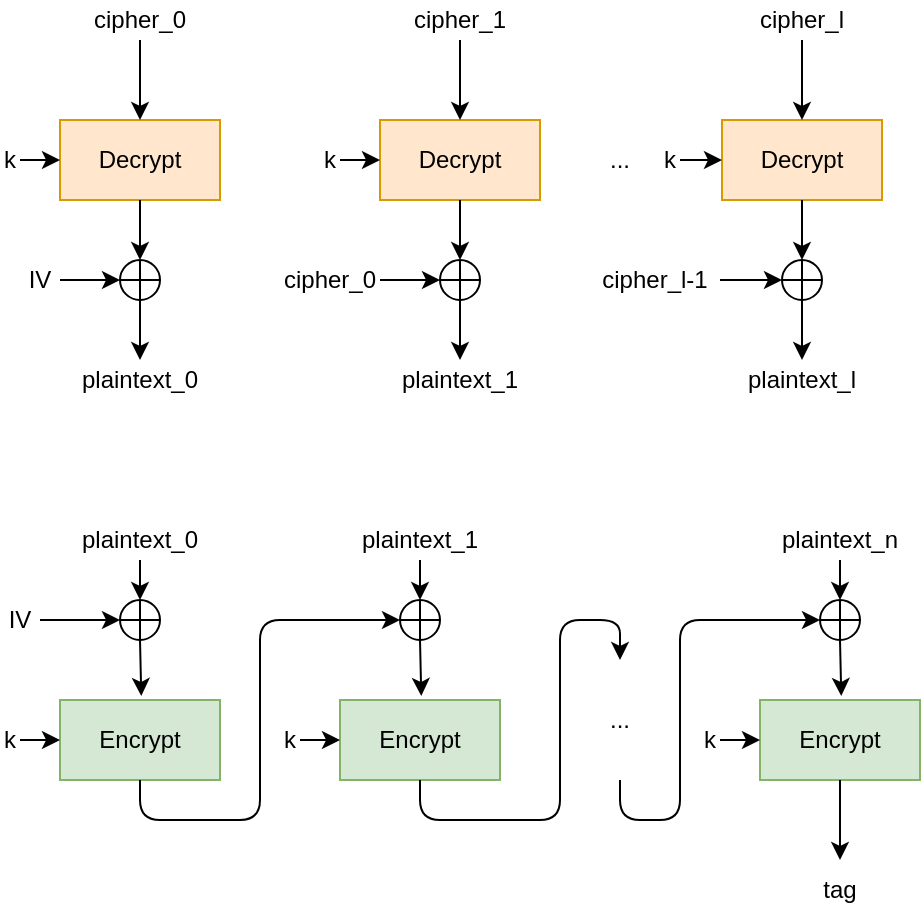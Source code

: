 <mxfile version="13.10.0" type="device"><diagram id="A-ti7gOJjzY13M1qc1hs" name="Page-1"><mxGraphModel dx="1422" dy="755" grid="1" gridSize="10" guides="1" tooltips="1" connect="1" arrows="1" fold="1" page="1" pageScale="1" pageWidth="827" pageHeight="1169" math="0" shadow="0"><root><mxCell id="0"/><mxCell id="1" parent="0"/><mxCell id="OdK3ThWLES57mt2mw-N8-1" value="Decrypt" style="rounded=0;whiteSpace=wrap;html=1;fillColor=#ffe6cc;strokeColor=#d79b00;" parent="1" vertex="1"><mxGeometry x="160" y="200" width="80" height="40" as="geometry"/></mxCell><mxCell id="OdK3ThWLES57mt2mw-N8-2" value="cipher_0" style="text;html=1;strokeColor=none;fillColor=none;align=center;verticalAlign=middle;whiteSpace=wrap;rounded=0;" parent="1" vertex="1"><mxGeometry x="180" y="140" width="40" height="20" as="geometry"/></mxCell><mxCell id="OdK3ThWLES57mt2mw-N8-3" value="" style="endArrow=classic;html=1;exitX=0.5;exitY=1;exitDx=0;exitDy=0;entryX=0.5;entryY=0;entryDx=0;entryDy=0;" parent="1" source="OdK3ThWLES57mt2mw-N8-2" target="OdK3ThWLES57mt2mw-N8-1" edge="1"><mxGeometry width="50" height="50" relative="1" as="geometry"><mxPoint x="270" y="160" as="sourcePoint"/><mxPoint x="320" y="110" as="targetPoint"/></mxGeometry></mxCell><mxCell id="OdK3ThWLES57mt2mw-N8-5" value="" style="ellipse;whiteSpace=wrap;html=1;aspect=fixed;" parent="1" vertex="1"><mxGeometry x="190" y="270" width="20" height="20" as="geometry"/></mxCell><mxCell id="OdK3ThWLES57mt2mw-N8-6" value="" style="endArrow=none;html=1;entryX=0.5;entryY=0;entryDx=0;entryDy=0;exitX=0.5;exitY=1;exitDx=0;exitDy=0;" parent="1" source="OdK3ThWLES57mt2mw-N8-5" target="OdK3ThWLES57mt2mw-N8-5" edge="1"><mxGeometry width="50" height="50" relative="1" as="geometry"><mxPoint x="230" y="340" as="sourcePoint"/><mxPoint x="280" y="290" as="targetPoint"/></mxGeometry></mxCell><mxCell id="OdK3ThWLES57mt2mw-N8-7" value="" style="endArrow=none;html=1;exitX=0;exitY=0.5;exitDx=0;exitDy=0;entryX=1;entryY=0.5;entryDx=0;entryDy=0;" parent="1" source="OdK3ThWLES57mt2mw-N8-5" target="OdK3ThWLES57mt2mw-N8-5" edge="1"><mxGeometry width="50" height="50" relative="1" as="geometry"><mxPoint x="230" y="340" as="sourcePoint"/><mxPoint x="280" y="290" as="targetPoint"/></mxGeometry></mxCell><mxCell id="OdK3ThWLES57mt2mw-N8-8" value="" style="endArrow=classic;html=1;exitX=0.5;exitY=1;exitDx=0;exitDy=0;" parent="1" source="OdK3ThWLES57mt2mw-N8-1" edge="1"><mxGeometry width="50" height="50" relative="1" as="geometry"><mxPoint x="270" y="390" as="sourcePoint"/><mxPoint x="200" y="270" as="targetPoint"/></mxGeometry></mxCell><mxCell id="OdK3ThWLES57mt2mw-N8-9" value="IV" style="text;html=1;strokeColor=none;fillColor=none;align=center;verticalAlign=middle;whiteSpace=wrap;rounded=0;" parent="1" vertex="1"><mxGeometry x="140" y="270" width="20" height="20" as="geometry"/></mxCell><mxCell id="OdK3ThWLES57mt2mw-N8-10" value="" style="endArrow=classic;html=1;exitX=1;exitY=0.5;exitDx=0;exitDy=0;" parent="1" source="OdK3ThWLES57mt2mw-N8-9" edge="1"><mxGeometry width="50" height="50" relative="1" as="geometry"><mxPoint x="270" y="390" as="sourcePoint"/><mxPoint x="190" y="280" as="targetPoint"/></mxGeometry></mxCell><mxCell id="OdK3ThWLES57mt2mw-N8-11" value="" style="endArrow=classic;html=1;exitX=0.5;exitY=1;exitDx=0;exitDy=0;" parent="1" source="OdK3ThWLES57mt2mw-N8-5" edge="1"><mxGeometry width="50" height="50" relative="1" as="geometry"><mxPoint x="270" y="390" as="sourcePoint"/><mxPoint x="200" y="320" as="targetPoint"/></mxGeometry></mxCell><mxCell id="OdK3ThWLES57mt2mw-N8-12" value="plaintext_0" style="text;html=1;strokeColor=none;fillColor=none;align=center;verticalAlign=middle;whiteSpace=wrap;rounded=0;" parent="1" vertex="1"><mxGeometry x="180" y="320" width="40" height="20" as="geometry"/></mxCell><mxCell id="OdK3ThWLES57mt2mw-N8-13" value="Decrypt" style="rounded=0;whiteSpace=wrap;html=1;fillColor=#ffe6cc;strokeColor=#d79b00;" parent="1" vertex="1"><mxGeometry x="320" y="200" width="80" height="40" as="geometry"/></mxCell><mxCell id="OdK3ThWLES57mt2mw-N8-14" value="cipher_1" style="text;html=1;strokeColor=none;fillColor=none;align=center;verticalAlign=middle;whiteSpace=wrap;rounded=0;" parent="1" vertex="1"><mxGeometry x="340" y="140" width="40" height="20" as="geometry"/></mxCell><mxCell id="OdK3ThWLES57mt2mw-N8-15" value="" style="endArrow=classic;html=1;exitX=0.5;exitY=1;exitDx=0;exitDy=0;entryX=0.5;entryY=0;entryDx=0;entryDy=0;" parent="1" source="OdK3ThWLES57mt2mw-N8-14" target="OdK3ThWLES57mt2mw-N8-13" edge="1"><mxGeometry width="50" height="50" relative="1" as="geometry"><mxPoint x="430" y="160" as="sourcePoint"/><mxPoint x="480" y="110" as="targetPoint"/></mxGeometry></mxCell><mxCell id="OdK3ThWLES57mt2mw-N8-16" value="" style="ellipse;whiteSpace=wrap;html=1;aspect=fixed;" parent="1" vertex="1"><mxGeometry x="350" y="270" width="20" height="20" as="geometry"/></mxCell><mxCell id="OdK3ThWLES57mt2mw-N8-17" value="" style="endArrow=none;html=1;entryX=0.5;entryY=0;entryDx=0;entryDy=0;exitX=0.5;exitY=1;exitDx=0;exitDy=0;" parent="1" source="OdK3ThWLES57mt2mw-N8-16" target="OdK3ThWLES57mt2mw-N8-16" edge="1"><mxGeometry width="50" height="50" relative="1" as="geometry"><mxPoint x="390" y="340" as="sourcePoint"/><mxPoint x="440" y="290" as="targetPoint"/></mxGeometry></mxCell><mxCell id="OdK3ThWLES57mt2mw-N8-18" value="" style="endArrow=none;html=1;exitX=0;exitY=0.5;exitDx=0;exitDy=0;entryX=1;entryY=0.5;entryDx=0;entryDy=0;" parent="1" source="OdK3ThWLES57mt2mw-N8-16" target="OdK3ThWLES57mt2mw-N8-16" edge="1"><mxGeometry width="50" height="50" relative="1" as="geometry"><mxPoint x="390" y="340" as="sourcePoint"/><mxPoint x="440" y="290" as="targetPoint"/></mxGeometry></mxCell><mxCell id="OdK3ThWLES57mt2mw-N8-19" value="" style="endArrow=classic;html=1;exitX=0.5;exitY=1;exitDx=0;exitDy=0;" parent="1" source="OdK3ThWLES57mt2mw-N8-13" edge="1"><mxGeometry width="50" height="50" relative="1" as="geometry"><mxPoint x="430" y="390" as="sourcePoint"/><mxPoint x="360" y="270" as="targetPoint"/></mxGeometry></mxCell><mxCell id="OdK3ThWLES57mt2mw-N8-20" value="&lt;div&gt;cipher_0&lt;/div&gt;" style="text;html=1;strokeColor=none;fillColor=none;align=center;verticalAlign=middle;whiteSpace=wrap;rounded=0;" parent="1" vertex="1"><mxGeometry x="270" y="270" width="50" height="20" as="geometry"/></mxCell><mxCell id="OdK3ThWLES57mt2mw-N8-21" value="" style="endArrow=classic;html=1;exitX=1;exitY=0.5;exitDx=0;exitDy=0;" parent="1" source="OdK3ThWLES57mt2mw-N8-20" edge="1"><mxGeometry width="50" height="50" relative="1" as="geometry"><mxPoint x="320" y="280" as="sourcePoint"/><mxPoint x="350" y="280" as="targetPoint"/></mxGeometry></mxCell><mxCell id="OdK3ThWLES57mt2mw-N8-22" value="" style="endArrow=classic;html=1;exitX=0.5;exitY=1;exitDx=0;exitDy=0;" parent="1" source="OdK3ThWLES57mt2mw-N8-16" edge="1"><mxGeometry width="50" height="50" relative="1" as="geometry"><mxPoint x="430" y="390" as="sourcePoint"/><mxPoint x="360" y="320" as="targetPoint"/></mxGeometry></mxCell><mxCell id="OdK3ThWLES57mt2mw-N8-23" value="plaintext_1" style="text;html=1;strokeColor=none;fillColor=none;align=center;verticalAlign=middle;whiteSpace=wrap;rounded=0;" parent="1" vertex="1"><mxGeometry x="340" y="320" width="40" height="20" as="geometry"/></mxCell><mxCell id="OdK3ThWLES57mt2mw-N8-28" value="..." style="text;html=1;strokeColor=none;fillColor=none;align=center;verticalAlign=middle;whiteSpace=wrap;rounded=0;" parent="1" vertex="1"><mxGeometry x="420" y="210" width="40" height="20" as="geometry"/></mxCell><mxCell id="OdK3ThWLES57mt2mw-N8-29" value="Decrypt" style="rounded=0;whiteSpace=wrap;html=1;fillColor=#ffe6cc;strokeColor=#d79b00;" parent="1" vertex="1"><mxGeometry x="491" y="200" width="80" height="40" as="geometry"/></mxCell><mxCell id="OdK3ThWLES57mt2mw-N8-30" value="cipher_l" style="text;html=1;strokeColor=none;fillColor=none;align=center;verticalAlign=middle;whiteSpace=wrap;rounded=0;" parent="1" vertex="1"><mxGeometry x="511" y="140" width="40" height="20" as="geometry"/></mxCell><mxCell id="OdK3ThWLES57mt2mw-N8-31" value="" style="endArrow=classic;html=1;exitX=0.5;exitY=1;exitDx=0;exitDy=0;entryX=0.5;entryY=0;entryDx=0;entryDy=0;" parent="1" source="OdK3ThWLES57mt2mw-N8-30" target="OdK3ThWLES57mt2mw-N8-29" edge="1"><mxGeometry width="50" height="50" relative="1" as="geometry"><mxPoint x="601" y="160" as="sourcePoint"/><mxPoint x="651" y="110" as="targetPoint"/></mxGeometry></mxCell><mxCell id="OdK3ThWLES57mt2mw-N8-32" value="" style="ellipse;whiteSpace=wrap;html=1;aspect=fixed;" parent="1" vertex="1"><mxGeometry x="521" y="270" width="20" height="20" as="geometry"/></mxCell><mxCell id="OdK3ThWLES57mt2mw-N8-33" value="" style="endArrow=none;html=1;entryX=0.5;entryY=0;entryDx=0;entryDy=0;exitX=0.5;exitY=1;exitDx=0;exitDy=0;" parent="1" source="OdK3ThWLES57mt2mw-N8-32" target="OdK3ThWLES57mt2mw-N8-32" edge="1"><mxGeometry width="50" height="50" relative="1" as="geometry"><mxPoint x="561" y="340" as="sourcePoint"/><mxPoint x="611" y="290" as="targetPoint"/></mxGeometry></mxCell><mxCell id="OdK3ThWLES57mt2mw-N8-34" value="" style="endArrow=none;html=1;exitX=0;exitY=0.5;exitDx=0;exitDy=0;entryX=1;entryY=0.5;entryDx=0;entryDy=0;" parent="1" source="OdK3ThWLES57mt2mw-N8-32" target="OdK3ThWLES57mt2mw-N8-32" edge="1"><mxGeometry width="50" height="50" relative="1" as="geometry"><mxPoint x="561" y="340" as="sourcePoint"/><mxPoint x="611" y="290" as="targetPoint"/></mxGeometry></mxCell><mxCell id="OdK3ThWLES57mt2mw-N8-35" value="" style="endArrow=classic;html=1;exitX=0.5;exitY=1;exitDx=0;exitDy=0;" parent="1" source="OdK3ThWLES57mt2mw-N8-29" edge="1"><mxGeometry width="50" height="50" relative="1" as="geometry"><mxPoint x="601" y="390" as="sourcePoint"/><mxPoint x="531" y="270" as="targetPoint"/></mxGeometry></mxCell><mxCell id="OdK3ThWLES57mt2mw-N8-36" value="&lt;div&gt;cipher_l-1&lt;/div&gt;" style="text;html=1;strokeColor=none;fillColor=none;align=center;verticalAlign=middle;whiteSpace=wrap;rounded=0;" parent="1" vertex="1"><mxGeometry x="428" y="270" width="59" height="20" as="geometry"/></mxCell><mxCell id="OdK3ThWLES57mt2mw-N8-37" value="" style="endArrow=classic;html=1;exitX=1;exitY=0.5;exitDx=0;exitDy=0;" parent="1" edge="1"><mxGeometry width="50" height="50" relative="1" as="geometry"><mxPoint x="490.0" y="280" as="sourcePoint"/><mxPoint x="521" y="280" as="targetPoint"/></mxGeometry></mxCell><mxCell id="OdK3ThWLES57mt2mw-N8-38" value="" style="endArrow=classic;html=1;exitX=0.5;exitY=1;exitDx=0;exitDy=0;" parent="1" source="OdK3ThWLES57mt2mw-N8-32" edge="1"><mxGeometry width="50" height="50" relative="1" as="geometry"><mxPoint x="601" y="390" as="sourcePoint"/><mxPoint x="531" y="320" as="targetPoint"/></mxGeometry></mxCell><mxCell id="OdK3ThWLES57mt2mw-N8-39" value="plaintext_l" style="text;html=1;strokeColor=none;fillColor=none;align=center;verticalAlign=middle;whiteSpace=wrap;rounded=0;" parent="1" vertex="1"><mxGeometry x="511" y="320" width="40" height="20" as="geometry"/></mxCell><mxCell id="QDWPrT2FdBdT8fMooX1z-1" value="Encrypt" style="rounded=0;whiteSpace=wrap;html=1;fillColor=#d5e8d4;strokeColor=#82b366;" vertex="1" parent="1"><mxGeometry x="160" y="490" width="80" height="40" as="geometry"/></mxCell><mxCell id="QDWPrT2FdBdT8fMooX1z-4" value="" style="ellipse;whiteSpace=wrap;html=1;aspect=fixed;" vertex="1" parent="1"><mxGeometry x="190" y="440" width="20" height="20" as="geometry"/></mxCell><mxCell id="QDWPrT2FdBdT8fMooX1z-5" value="" style="endArrow=none;html=1;entryX=0.5;entryY=0;entryDx=0;entryDy=0;exitX=0.5;exitY=1;exitDx=0;exitDy=0;" edge="1" parent="1" source="QDWPrT2FdBdT8fMooX1z-4" target="QDWPrT2FdBdT8fMooX1z-4"><mxGeometry width="50" height="50" relative="1" as="geometry"><mxPoint x="230" y="510" as="sourcePoint"/><mxPoint x="280" y="460" as="targetPoint"/></mxGeometry></mxCell><mxCell id="QDWPrT2FdBdT8fMooX1z-6" value="" style="endArrow=none;html=1;exitX=0;exitY=0.5;exitDx=0;exitDy=0;entryX=1;entryY=0.5;entryDx=0;entryDy=0;" edge="1" parent="1" source="QDWPrT2FdBdT8fMooX1z-4" target="QDWPrT2FdBdT8fMooX1z-4"><mxGeometry width="50" height="50" relative="1" as="geometry"><mxPoint x="230" y="510" as="sourcePoint"/><mxPoint x="280" y="460" as="targetPoint"/></mxGeometry></mxCell><mxCell id="QDWPrT2FdBdT8fMooX1z-8" value="IV" style="text;html=1;strokeColor=none;fillColor=none;align=center;verticalAlign=middle;whiteSpace=wrap;rounded=0;" vertex="1" parent="1"><mxGeometry x="130" y="440" width="20" height="20" as="geometry"/></mxCell><mxCell id="QDWPrT2FdBdT8fMooX1z-9" value="" style="endArrow=classic;html=1;exitX=1;exitY=0.5;exitDx=0;exitDy=0;entryX=0;entryY=0.5;entryDx=0;entryDy=0;" edge="1" parent="1" source="QDWPrT2FdBdT8fMooX1z-8" target="QDWPrT2FdBdT8fMooX1z-4"><mxGeometry width="50" height="50" relative="1" as="geometry"><mxPoint x="270" y="550" as="sourcePoint"/><mxPoint x="190" y="440" as="targetPoint"/></mxGeometry></mxCell><mxCell id="QDWPrT2FdBdT8fMooX1z-10" value="" style="endArrow=classic;html=1;exitX=0.5;exitY=1;exitDx=0;exitDy=0;entryX=0.508;entryY=-0.05;entryDx=0;entryDy=0;entryPerimeter=0;" edge="1" parent="1" source="QDWPrT2FdBdT8fMooX1z-4" target="QDWPrT2FdBdT8fMooX1z-1"><mxGeometry width="50" height="50" relative="1" as="geometry"><mxPoint x="270" y="550" as="sourcePoint"/><mxPoint x="200" y="480" as="targetPoint"/></mxGeometry></mxCell><mxCell id="QDWPrT2FdBdT8fMooX1z-35" style="edgeStyle=orthogonalEdgeStyle;rounded=0;orthogonalLoop=1;jettySize=auto;html=1;exitX=0.5;exitY=1;exitDx=0;exitDy=0;" edge="1" parent="1" source="QDWPrT2FdBdT8fMooX1z-11"><mxGeometry relative="1" as="geometry"><mxPoint x="200" y="440" as="targetPoint"/></mxGeometry></mxCell><mxCell id="QDWPrT2FdBdT8fMooX1z-11" value="plaintext_0" style="text;html=1;strokeColor=none;fillColor=none;align=center;verticalAlign=middle;whiteSpace=wrap;rounded=0;" vertex="1" parent="1"><mxGeometry x="180" y="400" width="40" height="20" as="geometry"/></mxCell><mxCell id="QDWPrT2FdBdT8fMooX1z-36" value="Encrypt" style="rounded=0;whiteSpace=wrap;html=1;fillColor=#d5e8d4;strokeColor=#82b366;" vertex="1" parent="1"><mxGeometry x="300" y="490" width="80" height="40" as="geometry"/></mxCell><mxCell id="QDWPrT2FdBdT8fMooX1z-38" value="" style="ellipse;whiteSpace=wrap;html=1;aspect=fixed;" vertex="1" parent="1"><mxGeometry x="330" y="440" width="20" height="20" as="geometry"/></mxCell><mxCell id="QDWPrT2FdBdT8fMooX1z-39" value="" style="endArrow=none;html=1;entryX=0.5;entryY=0;entryDx=0;entryDy=0;exitX=0.5;exitY=1;exitDx=0;exitDy=0;" edge="1" parent="1" source="QDWPrT2FdBdT8fMooX1z-38" target="QDWPrT2FdBdT8fMooX1z-38"><mxGeometry width="50" height="50" relative="1" as="geometry"><mxPoint x="370" y="510" as="sourcePoint"/><mxPoint x="420" y="460" as="targetPoint"/></mxGeometry></mxCell><mxCell id="QDWPrT2FdBdT8fMooX1z-40" value="" style="endArrow=none;html=1;exitX=0;exitY=0.5;exitDx=0;exitDy=0;entryX=1;entryY=0.5;entryDx=0;entryDy=0;" edge="1" parent="1" source="QDWPrT2FdBdT8fMooX1z-38" target="QDWPrT2FdBdT8fMooX1z-38"><mxGeometry width="50" height="50" relative="1" as="geometry"><mxPoint x="370" y="510" as="sourcePoint"/><mxPoint x="420" y="460" as="targetPoint"/></mxGeometry></mxCell><mxCell id="QDWPrT2FdBdT8fMooX1z-44" value="" style="endArrow=classic;html=1;exitX=0.5;exitY=1;exitDx=0;exitDy=0;entryX=0.508;entryY=-0.05;entryDx=0;entryDy=0;entryPerimeter=0;" edge="1" parent="1" source="QDWPrT2FdBdT8fMooX1z-38" target="QDWPrT2FdBdT8fMooX1z-36"><mxGeometry width="50" height="50" relative="1" as="geometry"><mxPoint x="410" y="550" as="sourcePoint"/><mxPoint x="340" y="480" as="targetPoint"/></mxGeometry></mxCell><mxCell id="QDWPrT2FdBdT8fMooX1z-45" style="edgeStyle=orthogonalEdgeStyle;rounded=0;orthogonalLoop=1;jettySize=auto;html=1;exitX=0.5;exitY=1;exitDx=0;exitDy=0;" edge="1" parent="1" source="QDWPrT2FdBdT8fMooX1z-46"><mxGeometry relative="1" as="geometry"><mxPoint x="340" y="440" as="targetPoint"/></mxGeometry></mxCell><mxCell id="QDWPrT2FdBdT8fMooX1z-46" value="plaintext_1" style="text;html=1;strokeColor=none;fillColor=none;align=center;verticalAlign=middle;whiteSpace=wrap;rounded=0;" vertex="1" parent="1"><mxGeometry x="320" y="400" width="40" height="20" as="geometry"/></mxCell><mxCell id="QDWPrT2FdBdT8fMooX1z-47" value="" style="endArrow=classic;html=1;edgeStyle=orthogonalEdgeStyle;entryX=0;entryY=0.5;entryDx=0;entryDy=0;exitX=0.5;exitY=1;exitDx=0;exitDy=0;" edge="1" parent="1" source="QDWPrT2FdBdT8fMooX1z-1" target="QDWPrT2FdBdT8fMooX1z-38"><mxGeometry width="50" height="50" relative="1" as="geometry"><mxPoint x="200" y="550" as="sourcePoint"/><mxPoint x="270" y="440" as="targetPoint"/><Array as="points"><mxPoint x="200" y="550"/><mxPoint x="260" y="550"/><mxPoint x="260" y="450"/></Array></mxGeometry></mxCell><mxCell id="QDWPrT2FdBdT8fMooX1z-60" value="Encrypt" style="rounded=0;whiteSpace=wrap;html=1;fillColor=#d5e8d4;strokeColor=#82b366;" vertex="1" parent="1"><mxGeometry x="510" y="490" width="80" height="40" as="geometry"/></mxCell><mxCell id="QDWPrT2FdBdT8fMooX1z-61" value="tag" style="text;html=1;strokeColor=none;fillColor=none;align=center;verticalAlign=middle;whiteSpace=wrap;rounded=0;" vertex="1" parent="1"><mxGeometry x="530" y="575" width="40" height="20" as="geometry"/></mxCell><mxCell id="QDWPrT2FdBdT8fMooX1z-62" value="" style="ellipse;whiteSpace=wrap;html=1;aspect=fixed;" vertex="1" parent="1"><mxGeometry x="540" y="440" width="20" height="20" as="geometry"/></mxCell><mxCell id="QDWPrT2FdBdT8fMooX1z-63" value="" style="endArrow=none;html=1;entryX=0.5;entryY=0;entryDx=0;entryDy=0;exitX=0.5;exitY=1;exitDx=0;exitDy=0;" edge="1" parent="1" source="QDWPrT2FdBdT8fMooX1z-62" target="QDWPrT2FdBdT8fMooX1z-62"><mxGeometry width="50" height="50" relative="1" as="geometry"><mxPoint x="580" y="510" as="sourcePoint"/><mxPoint x="630" y="460" as="targetPoint"/></mxGeometry></mxCell><mxCell id="QDWPrT2FdBdT8fMooX1z-64" value="" style="endArrow=none;html=1;exitX=0;exitY=0.5;exitDx=0;exitDy=0;entryX=1;entryY=0.5;entryDx=0;entryDy=0;" edge="1" parent="1" source="QDWPrT2FdBdT8fMooX1z-62" target="QDWPrT2FdBdT8fMooX1z-62"><mxGeometry width="50" height="50" relative="1" as="geometry"><mxPoint x="580" y="510" as="sourcePoint"/><mxPoint x="630" y="460" as="targetPoint"/></mxGeometry></mxCell><mxCell id="QDWPrT2FdBdT8fMooX1z-65" value="" style="endArrow=classic;html=1;exitX=0.5;exitY=1;exitDx=0;exitDy=0;" edge="1" parent="1" source="QDWPrT2FdBdT8fMooX1z-60"><mxGeometry width="50" height="50" relative="1" as="geometry"><mxPoint x="510" y="680" as="sourcePoint"/><mxPoint x="550.0" y="570" as="targetPoint"/></mxGeometry></mxCell><mxCell id="QDWPrT2FdBdT8fMooX1z-66" value="" style="endArrow=classic;html=1;exitX=0.5;exitY=1;exitDx=0;exitDy=0;entryX=0.508;entryY=-0.05;entryDx=0;entryDy=0;entryPerimeter=0;" edge="1" parent="1" source="QDWPrT2FdBdT8fMooX1z-62" target="QDWPrT2FdBdT8fMooX1z-60"><mxGeometry width="50" height="50" relative="1" as="geometry"><mxPoint x="620" y="550" as="sourcePoint"/><mxPoint x="550" y="480" as="targetPoint"/></mxGeometry></mxCell><mxCell id="QDWPrT2FdBdT8fMooX1z-67" style="edgeStyle=orthogonalEdgeStyle;rounded=0;orthogonalLoop=1;jettySize=auto;html=1;exitX=0.5;exitY=1;exitDx=0;exitDy=0;" edge="1" parent="1" source="QDWPrT2FdBdT8fMooX1z-68"><mxGeometry relative="1" as="geometry"><mxPoint x="550.0" y="440" as="targetPoint"/></mxGeometry></mxCell><mxCell id="QDWPrT2FdBdT8fMooX1z-68" value="plaintext_n" style="text;html=1;strokeColor=none;fillColor=none;align=center;verticalAlign=middle;whiteSpace=wrap;rounded=0;" vertex="1" parent="1"><mxGeometry x="530" y="400" width="40" height="20" as="geometry"/></mxCell><mxCell id="QDWPrT2FdBdT8fMooX1z-69" value="" style="endArrow=classic;html=1;edgeStyle=orthogonalEdgeStyle;exitX=0.5;exitY=1;exitDx=0;exitDy=0;" edge="1" parent="1" source="QDWPrT2FdBdT8fMooX1z-36"><mxGeometry width="50" height="50" relative="1" as="geometry"><mxPoint x="340" y="550" as="sourcePoint"/><mxPoint x="440" y="470" as="targetPoint"/><Array as="points"><mxPoint x="340" y="550"/><mxPoint x="410" y="550"/><mxPoint x="410" y="450"/></Array></mxGeometry></mxCell><mxCell id="QDWPrT2FdBdT8fMooX1z-70" value="..." style="text;html=1;strokeColor=none;fillColor=none;align=center;verticalAlign=middle;whiteSpace=wrap;rounded=0;" vertex="1" parent="1"><mxGeometry x="428" y="490" width="24" height="20" as="geometry"/></mxCell><mxCell id="QDWPrT2FdBdT8fMooX1z-72" value="" style="endArrow=classic;html=1;edgeStyle=orthogonalEdgeStyle;entryX=0;entryY=0.5;entryDx=0;entryDy=0;" edge="1" parent="1" target="QDWPrT2FdBdT8fMooX1z-62"><mxGeometry width="50" height="50" relative="1" as="geometry"><mxPoint x="440" y="530" as="sourcePoint"/><mxPoint x="570" y="450" as="targetPoint"/><Array as="points"><mxPoint x="440" y="550"/><mxPoint x="470" y="550"/><mxPoint x="470" y="450"/></Array></mxGeometry></mxCell><mxCell id="QDWPrT2FdBdT8fMooX1z-74" style="edgeStyle=orthogonalEdgeStyle;rounded=0;orthogonalLoop=1;jettySize=auto;html=1;entryX=0;entryY=0.5;entryDx=0;entryDy=0;exitX=1;exitY=0.5;exitDx=0;exitDy=0;" edge="1" parent="1" source="QDWPrT2FdBdT8fMooX1z-73" target="QDWPrT2FdBdT8fMooX1z-1"><mxGeometry relative="1" as="geometry"><mxPoint x="150" y="510" as="sourcePoint"/></mxGeometry></mxCell><mxCell id="QDWPrT2FdBdT8fMooX1z-73" value="k" style="text;html=1;strokeColor=none;fillColor=none;align=center;verticalAlign=middle;whiteSpace=wrap;rounded=0;" vertex="1" parent="1"><mxGeometry x="130" y="500" width="10" height="20" as="geometry"/></mxCell><mxCell id="QDWPrT2FdBdT8fMooX1z-77" style="edgeStyle=orthogonalEdgeStyle;rounded=0;orthogonalLoop=1;jettySize=auto;html=1;exitX=1;exitY=0.5;exitDx=0;exitDy=0;entryX=0;entryY=0.5;entryDx=0;entryDy=0;" edge="1" parent="1" source="QDWPrT2FdBdT8fMooX1z-75" target="QDWPrT2FdBdT8fMooX1z-36"><mxGeometry relative="1" as="geometry"/></mxCell><mxCell id="QDWPrT2FdBdT8fMooX1z-75" value="k" style="text;html=1;strokeColor=none;fillColor=none;align=center;verticalAlign=middle;whiteSpace=wrap;rounded=0;" vertex="1" parent="1"><mxGeometry x="270" y="500" width="10" height="20" as="geometry"/></mxCell><mxCell id="QDWPrT2FdBdT8fMooX1z-79" style="edgeStyle=orthogonalEdgeStyle;rounded=0;orthogonalLoop=1;jettySize=auto;html=1;exitX=1;exitY=0.5;exitDx=0;exitDy=0;entryX=0;entryY=0.5;entryDx=0;entryDy=0;" edge="1" parent="1" source="QDWPrT2FdBdT8fMooX1z-78" target="QDWPrT2FdBdT8fMooX1z-60"><mxGeometry relative="1" as="geometry"/></mxCell><mxCell id="QDWPrT2FdBdT8fMooX1z-78" value="k" style="text;html=1;strokeColor=none;fillColor=none;align=center;verticalAlign=middle;whiteSpace=wrap;rounded=0;" vertex="1" parent="1"><mxGeometry x="480" y="500" width="10" height="20" as="geometry"/></mxCell><mxCell id="QDWPrT2FdBdT8fMooX1z-83" style="edgeStyle=orthogonalEdgeStyle;rounded=0;orthogonalLoop=1;jettySize=auto;html=1;exitX=1;exitY=0.5;exitDx=0;exitDy=0;entryX=0;entryY=0.5;entryDx=0;entryDy=0;" edge="1" parent="1" source="QDWPrT2FdBdT8fMooX1z-80" target="OdK3ThWLES57mt2mw-N8-1"><mxGeometry relative="1" as="geometry"/></mxCell><mxCell id="QDWPrT2FdBdT8fMooX1z-80" value="k" style="text;html=1;strokeColor=none;fillColor=none;align=center;verticalAlign=middle;whiteSpace=wrap;rounded=0;" vertex="1" parent="1"><mxGeometry x="130" y="210" width="10" height="20" as="geometry"/></mxCell><mxCell id="QDWPrT2FdBdT8fMooX1z-85" style="edgeStyle=orthogonalEdgeStyle;rounded=0;orthogonalLoop=1;jettySize=auto;html=1;exitX=1;exitY=0.5;exitDx=0;exitDy=0;entryX=0;entryY=0.5;entryDx=0;entryDy=0;" edge="1" parent="1" source="QDWPrT2FdBdT8fMooX1z-84" target="OdK3ThWLES57mt2mw-N8-13"><mxGeometry relative="1" as="geometry"/></mxCell><mxCell id="QDWPrT2FdBdT8fMooX1z-84" value="k" style="text;html=1;strokeColor=none;fillColor=none;align=center;verticalAlign=middle;whiteSpace=wrap;rounded=0;" vertex="1" parent="1"><mxGeometry x="290" y="210" width="10" height="20" as="geometry"/></mxCell><mxCell id="QDWPrT2FdBdT8fMooX1z-88" value="" style="edgeStyle=orthogonalEdgeStyle;rounded=0;orthogonalLoop=1;jettySize=auto;html=1;" edge="1" parent="1" source="QDWPrT2FdBdT8fMooX1z-87" target="OdK3ThWLES57mt2mw-N8-29"><mxGeometry relative="1" as="geometry"/></mxCell><mxCell id="QDWPrT2FdBdT8fMooX1z-87" value="k" style="text;html=1;strokeColor=none;fillColor=none;align=center;verticalAlign=middle;whiteSpace=wrap;rounded=0;" vertex="1" parent="1"><mxGeometry x="460" y="210" width="10" height="20" as="geometry"/></mxCell></root></mxGraphModel></diagram></mxfile>